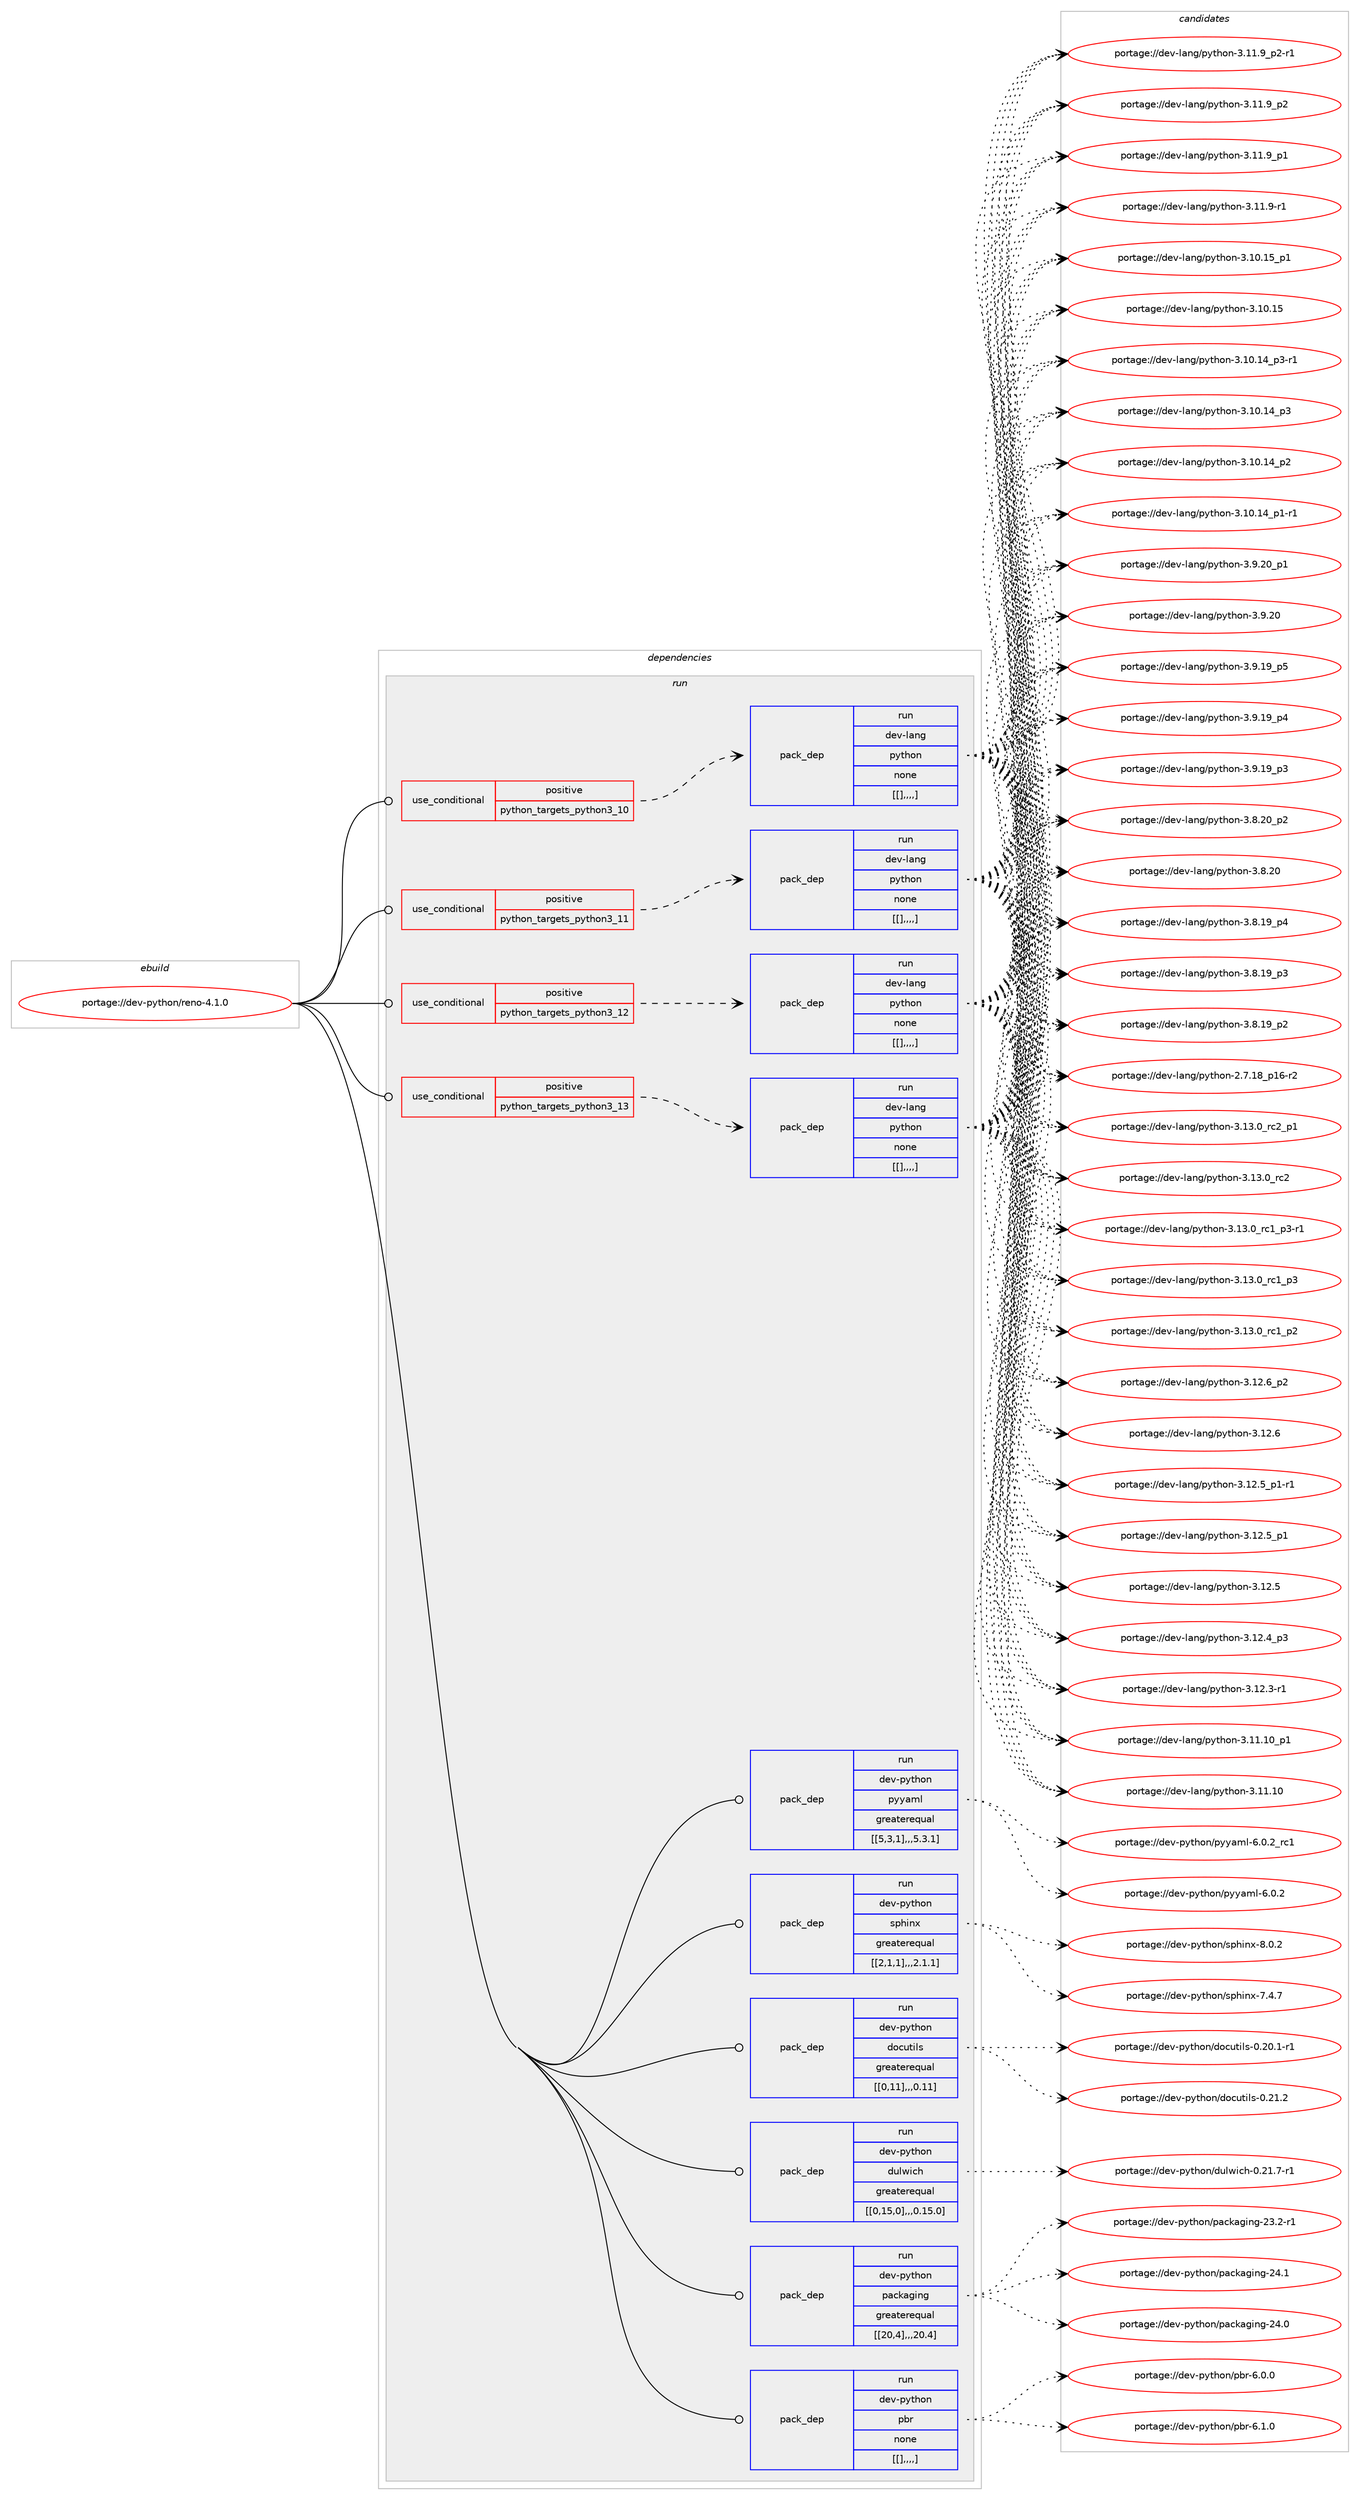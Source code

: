 digraph prolog {

# *************
# Graph options
# *************

newrank=true;
concentrate=true;
compound=true;
graph [rankdir=LR,fontname=Helvetica,fontsize=10,ranksep=1.5];#, ranksep=2.5, nodesep=0.2];
edge  [arrowhead=vee];
node  [fontname=Helvetica,fontsize=10];

# **********
# The ebuild
# **********

subgraph cluster_leftcol {
color=gray;
label=<<i>ebuild</i>>;
id [label="portage://dev-python/reno-4.1.0", color=red, width=4, href="../dev-python/reno-4.1.0.svg"];
}

# ****************
# The dependencies
# ****************

subgraph cluster_midcol {
color=gray;
label=<<i>dependencies</i>>;
subgraph cluster_compile {
fillcolor="#eeeeee";
style=filled;
label=<<i>compile</i>>;
}
subgraph cluster_compileandrun {
fillcolor="#eeeeee";
style=filled;
label=<<i>compile and run</i>>;
}
subgraph cluster_run {
fillcolor="#eeeeee";
style=filled;
label=<<i>run</i>>;
subgraph cond40654 {
dependency165037 [label=<<TABLE BORDER="0" CELLBORDER="1" CELLSPACING="0" CELLPADDING="4"><TR><TD ROWSPAN="3" CELLPADDING="10">use_conditional</TD></TR><TR><TD>positive</TD></TR><TR><TD>python_targets_python3_10</TD></TR></TABLE>>, shape=none, color=red];
subgraph pack123125 {
dependency165038 [label=<<TABLE BORDER="0" CELLBORDER="1" CELLSPACING="0" CELLPADDING="4" WIDTH="220"><TR><TD ROWSPAN="6" CELLPADDING="30">pack_dep</TD></TR><TR><TD WIDTH="110">run</TD></TR><TR><TD>dev-lang</TD></TR><TR><TD>python</TD></TR><TR><TD>none</TD></TR><TR><TD>[[],,,,]</TD></TR></TABLE>>, shape=none, color=blue];
}
dependency165037:e -> dependency165038:w [weight=20,style="dashed",arrowhead="vee"];
}
id:e -> dependency165037:w [weight=20,style="solid",arrowhead="odot"];
subgraph cond40655 {
dependency165039 [label=<<TABLE BORDER="0" CELLBORDER="1" CELLSPACING="0" CELLPADDING="4"><TR><TD ROWSPAN="3" CELLPADDING="10">use_conditional</TD></TR><TR><TD>positive</TD></TR><TR><TD>python_targets_python3_11</TD></TR></TABLE>>, shape=none, color=red];
subgraph pack123126 {
dependency165040 [label=<<TABLE BORDER="0" CELLBORDER="1" CELLSPACING="0" CELLPADDING="4" WIDTH="220"><TR><TD ROWSPAN="6" CELLPADDING="30">pack_dep</TD></TR><TR><TD WIDTH="110">run</TD></TR><TR><TD>dev-lang</TD></TR><TR><TD>python</TD></TR><TR><TD>none</TD></TR><TR><TD>[[],,,,]</TD></TR></TABLE>>, shape=none, color=blue];
}
dependency165039:e -> dependency165040:w [weight=20,style="dashed",arrowhead="vee"];
}
id:e -> dependency165039:w [weight=20,style="solid",arrowhead="odot"];
subgraph cond40656 {
dependency165041 [label=<<TABLE BORDER="0" CELLBORDER="1" CELLSPACING="0" CELLPADDING="4"><TR><TD ROWSPAN="3" CELLPADDING="10">use_conditional</TD></TR><TR><TD>positive</TD></TR><TR><TD>python_targets_python3_12</TD></TR></TABLE>>, shape=none, color=red];
subgraph pack123127 {
dependency165042 [label=<<TABLE BORDER="0" CELLBORDER="1" CELLSPACING="0" CELLPADDING="4" WIDTH="220"><TR><TD ROWSPAN="6" CELLPADDING="30">pack_dep</TD></TR><TR><TD WIDTH="110">run</TD></TR><TR><TD>dev-lang</TD></TR><TR><TD>python</TD></TR><TR><TD>none</TD></TR><TR><TD>[[],,,,]</TD></TR></TABLE>>, shape=none, color=blue];
}
dependency165041:e -> dependency165042:w [weight=20,style="dashed",arrowhead="vee"];
}
id:e -> dependency165041:w [weight=20,style="solid",arrowhead="odot"];
subgraph cond40657 {
dependency165043 [label=<<TABLE BORDER="0" CELLBORDER="1" CELLSPACING="0" CELLPADDING="4"><TR><TD ROWSPAN="3" CELLPADDING="10">use_conditional</TD></TR><TR><TD>positive</TD></TR><TR><TD>python_targets_python3_13</TD></TR></TABLE>>, shape=none, color=red];
subgraph pack123128 {
dependency165044 [label=<<TABLE BORDER="0" CELLBORDER="1" CELLSPACING="0" CELLPADDING="4" WIDTH="220"><TR><TD ROWSPAN="6" CELLPADDING="30">pack_dep</TD></TR><TR><TD WIDTH="110">run</TD></TR><TR><TD>dev-lang</TD></TR><TR><TD>python</TD></TR><TR><TD>none</TD></TR><TR><TD>[[],,,,]</TD></TR></TABLE>>, shape=none, color=blue];
}
dependency165043:e -> dependency165044:w [weight=20,style="dashed",arrowhead="vee"];
}
id:e -> dependency165043:w [weight=20,style="solid",arrowhead="odot"];
subgraph pack123129 {
dependency165045 [label=<<TABLE BORDER="0" CELLBORDER="1" CELLSPACING="0" CELLPADDING="4" WIDTH="220"><TR><TD ROWSPAN="6" CELLPADDING="30">pack_dep</TD></TR><TR><TD WIDTH="110">run</TD></TR><TR><TD>dev-python</TD></TR><TR><TD>docutils</TD></TR><TR><TD>greaterequal</TD></TR><TR><TD>[[0,11],,,0.11]</TD></TR></TABLE>>, shape=none, color=blue];
}
id:e -> dependency165045:w [weight=20,style="solid",arrowhead="odot"];
subgraph pack123130 {
dependency165046 [label=<<TABLE BORDER="0" CELLBORDER="1" CELLSPACING="0" CELLPADDING="4" WIDTH="220"><TR><TD ROWSPAN="6" CELLPADDING="30">pack_dep</TD></TR><TR><TD WIDTH="110">run</TD></TR><TR><TD>dev-python</TD></TR><TR><TD>dulwich</TD></TR><TR><TD>greaterequal</TD></TR><TR><TD>[[0,15,0],,,0.15.0]</TD></TR></TABLE>>, shape=none, color=blue];
}
id:e -> dependency165046:w [weight=20,style="solid",arrowhead="odot"];
subgraph pack123131 {
dependency165047 [label=<<TABLE BORDER="0" CELLBORDER="1" CELLSPACING="0" CELLPADDING="4" WIDTH="220"><TR><TD ROWSPAN="6" CELLPADDING="30">pack_dep</TD></TR><TR><TD WIDTH="110">run</TD></TR><TR><TD>dev-python</TD></TR><TR><TD>packaging</TD></TR><TR><TD>greaterequal</TD></TR><TR><TD>[[20,4],,,20.4]</TD></TR></TABLE>>, shape=none, color=blue];
}
id:e -> dependency165047:w [weight=20,style="solid",arrowhead="odot"];
subgraph pack123132 {
dependency165048 [label=<<TABLE BORDER="0" CELLBORDER="1" CELLSPACING="0" CELLPADDING="4" WIDTH="220"><TR><TD ROWSPAN="6" CELLPADDING="30">pack_dep</TD></TR><TR><TD WIDTH="110">run</TD></TR><TR><TD>dev-python</TD></TR><TR><TD>pbr</TD></TR><TR><TD>none</TD></TR><TR><TD>[[],,,,]</TD></TR></TABLE>>, shape=none, color=blue];
}
id:e -> dependency165048:w [weight=20,style="solid",arrowhead="odot"];
subgraph pack123133 {
dependency165049 [label=<<TABLE BORDER="0" CELLBORDER="1" CELLSPACING="0" CELLPADDING="4" WIDTH="220"><TR><TD ROWSPAN="6" CELLPADDING="30">pack_dep</TD></TR><TR><TD WIDTH="110">run</TD></TR><TR><TD>dev-python</TD></TR><TR><TD>pyyaml</TD></TR><TR><TD>greaterequal</TD></TR><TR><TD>[[5,3,1],,,5.3.1]</TD></TR></TABLE>>, shape=none, color=blue];
}
id:e -> dependency165049:w [weight=20,style="solid",arrowhead="odot"];
subgraph pack123134 {
dependency165050 [label=<<TABLE BORDER="0" CELLBORDER="1" CELLSPACING="0" CELLPADDING="4" WIDTH="220"><TR><TD ROWSPAN="6" CELLPADDING="30">pack_dep</TD></TR><TR><TD WIDTH="110">run</TD></TR><TR><TD>dev-python</TD></TR><TR><TD>sphinx</TD></TR><TR><TD>greaterequal</TD></TR><TR><TD>[[2,1,1],,,2.1.1]</TD></TR></TABLE>>, shape=none, color=blue];
}
id:e -> dependency165050:w [weight=20,style="solid",arrowhead="odot"];
}
}

# **************
# The candidates
# **************

subgraph cluster_choices {
rank=same;
color=gray;
label=<<i>candidates</i>>;

subgraph choice123125 {
color=black;
nodesep=1;
choice100101118451089711010347112121116104111110455146495146489511499509511249 [label="portage://dev-lang/python-3.13.0_rc2_p1", color=red, width=4,href="../dev-lang/python-3.13.0_rc2_p1.svg"];
choice10010111845108971101034711212111610411111045514649514648951149950 [label="portage://dev-lang/python-3.13.0_rc2", color=red, width=4,href="../dev-lang/python-3.13.0_rc2.svg"];
choice1001011184510897110103471121211161041111104551464951464895114994995112514511449 [label="portage://dev-lang/python-3.13.0_rc1_p3-r1", color=red, width=4,href="../dev-lang/python-3.13.0_rc1_p3-r1.svg"];
choice100101118451089711010347112121116104111110455146495146489511499499511251 [label="portage://dev-lang/python-3.13.0_rc1_p3", color=red, width=4,href="../dev-lang/python-3.13.0_rc1_p3.svg"];
choice100101118451089711010347112121116104111110455146495146489511499499511250 [label="portage://dev-lang/python-3.13.0_rc1_p2", color=red, width=4,href="../dev-lang/python-3.13.0_rc1_p2.svg"];
choice100101118451089711010347112121116104111110455146495046549511250 [label="portage://dev-lang/python-3.12.6_p2", color=red, width=4,href="../dev-lang/python-3.12.6_p2.svg"];
choice10010111845108971101034711212111610411111045514649504654 [label="portage://dev-lang/python-3.12.6", color=red, width=4,href="../dev-lang/python-3.12.6.svg"];
choice1001011184510897110103471121211161041111104551464950465395112494511449 [label="portage://dev-lang/python-3.12.5_p1-r1", color=red, width=4,href="../dev-lang/python-3.12.5_p1-r1.svg"];
choice100101118451089711010347112121116104111110455146495046539511249 [label="portage://dev-lang/python-3.12.5_p1", color=red, width=4,href="../dev-lang/python-3.12.5_p1.svg"];
choice10010111845108971101034711212111610411111045514649504653 [label="portage://dev-lang/python-3.12.5", color=red, width=4,href="../dev-lang/python-3.12.5.svg"];
choice100101118451089711010347112121116104111110455146495046529511251 [label="portage://dev-lang/python-3.12.4_p3", color=red, width=4,href="../dev-lang/python-3.12.4_p3.svg"];
choice100101118451089711010347112121116104111110455146495046514511449 [label="portage://dev-lang/python-3.12.3-r1", color=red, width=4,href="../dev-lang/python-3.12.3-r1.svg"];
choice10010111845108971101034711212111610411111045514649494649489511249 [label="portage://dev-lang/python-3.11.10_p1", color=red, width=4,href="../dev-lang/python-3.11.10_p1.svg"];
choice1001011184510897110103471121211161041111104551464949464948 [label="portage://dev-lang/python-3.11.10", color=red, width=4,href="../dev-lang/python-3.11.10.svg"];
choice1001011184510897110103471121211161041111104551464949465795112504511449 [label="portage://dev-lang/python-3.11.9_p2-r1", color=red, width=4,href="../dev-lang/python-3.11.9_p2-r1.svg"];
choice100101118451089711010347112121116104111110455146494946579511250 [label="portage://dev-lang/python-3.11.9_p2", color=red, width=4,href="../dev-lang/python-3.11.9_p2.svg"];
choice100101118451089711010347112121116104111110455146494946579511249 [label="portage://dev-lang/python-3.11.9_p1", color=red, width=4,href="../dev-lang/python-3.11.9_p1.svg"];
choice100101118451089711010347112121116104111110455146494946574511449 [label="portage://dev-lang/python-3.11.9-r1", color=red, width=4,href="../dev-lang/python-3.11.9-r1.svg"];
choice10010111845108971101034711212111610411111045514649484649539511249 [label="portage://dev-lang/python-3.10.15_p1", color=red, width=4,href="../dev-lang/python-3.10.15_p1.svg"];
choice1001011184510897110103471121211161041111104551464948464953 [label="portage://dev-lang/python-3.10.15", color=red, width=4,href="../dev-lang/python-3.10.15.svg"];
choice100101118451089711010347112121116104111110455146494846495295112514511449 [label="portage://dev-lang/python-3.10.14_p3-r1", color=red, width=4,href="../dev-lang/python-3.10.14_p3-r1.svg"];
choice10010111845108971101034711212111610411111045514649484649529511251 [label="portage://dev-lang/python-3.10.14_p3", color=red, width=4,href="../dev-lang/python-3.10.14_p3.svg"];
choice10010111845108971101034711212111610411111045514649484649529511250 [label="portage://dev-lang/python-3.10.14_p2", color=red, width=4,href="../dev-lang/python-3.10.14_p2.svg"];
choice100101118451089711010347112121116104111110455146494846495295112494511449 [label="portage://dev-lang/python-3.10.14_p1-r1", color=red, width=4,href="../dev-lang/python-3.10.14_p1-r1.svg"];
choice100101118451089711010347112121116104111110455146574650489511249 [label="portage://dev-lang/python-3.9.20_p1", color=red, width=4,href="../dev-lang/python-3.9.20_p1.svg"];
choice10010111845108971101034711212111610411111045514657465048 [label="portage://dev-lang/python-3.9.20", color=red, width=4,href="../dev-lang/python-3.9.20.svg"];
choice100101118451089711010347112121116104111110455146574649579511253 [label="portage://dev-lang/python-3.9.19_p5", color=red, width=4,href="../dev-lang/python-3.9.19_p5.svg"];
choice100101118451089711010347112121116104111110455146574649579511252 [label="portage://dev-lang/python-3.9.19_p4", color=red, width=4,href="../dev-lang/python-3.9.19_p4.svg"];
choice100101118451089711010347112121116104111110455146574649579511251 [label="portage://dev-lang/python-3.9.19_p3", color=red, width=4,href="../dev-lang/python-3.9.19_p3.svg"];
choice100101118451089711010347112121116104111110455146564650489511250 [label="portage://dev-lang/python-3.8.20_p2", color=red, width=4,href="../dev-lang/python-3.8.20_p2.svg"];
choice10010111845108971101034711212111610411111045514656465048 [label="portage://dev-lang/python-3.8.20", color=red, width=4,href="../dev-lang/python-3.8.20.svg"];
choice100101118451089711010347112121116104111110455146564649579511252 [label="portage://dev-lang/python-3.8.19_p4", color=red, width=4,href="../dev-lang/python-3.8.19_p4.svg"];
choice100101118451089711010347112121116104111110455146564649579511251 [label="portage://dev-lang/python-3.8.19_p3", color=red, width=4,href="../dev-lang/python-3.8.19_p3.svg"];
choice100101118451089711010347112121116104111110455146564649579511250 [label="portage://dev-lang/python-3.8.19_p2", color=red, width=4,href="../dev-lang/python-3.8.19_p2.svg"];
choice100101118451089711010347112121116104111110455046554649569511249544511450 [label="portage://dev-lang/python-2.7.18_p16-r2", color=red, width=4,href="../dev-lang/python-2.7.18_p16-r2.svg"];
dependency165038:e -> choice100101118451089711010347112121116104111110455146495146489511499509511249:w [style=dotted,weight="100"];
dependency165038:e -> choice10010111845108971101034711212111610411111045514649514648951149950:w [style=dotted,weight="100"];
dependency165038:e -> choice1001011184510897110103471121211161041111104551464951464895114994995112514511449:w [style=dotted,weight="100"];
dependency165038:e -> choice100101118451089711010347112121116104111110455146495146489511499499511251:w [style=dotted,weight="100"];
dependency165038:e -> choice100101118451089711010347112121116104111110455146495146489511499499511250:w [style=dotted,weight="100"];
dependency165038:e -> choice100101118451089711010347112121116104111110455146495046549511250:w [style=dotted,weight="100"];
dependency165038:e -> choice10010111845108971101034711212111610411111045514649504654:w [style=dotted,weight="100"];
dependency165038:e -> choice1001011184510897110103471121211161041111104551464950465395112494511449:w [style=dotted,weight="100"];
dependency165038:e -> choice100101118451089711010347112121116104111110455146495046539511249:w [style=dotted,weight="100"];
dependency165038:e -> choice10010111845108971101034711212111610411111045514649504653:w [style=dotted,weight="100"];
dependency165038:e -> choice100101118451089711010347112121116104111110455146495046529511251:w [style=dotted,weight="100"];
dependency165038:e -> choice100101118451089711010347112121116104111110455146495046514511449:w [style=dotted,weight="100"];
dependency165038:e -> choice10010111845108971101034711212111610411111045514649494649489511249:w [style=dotted,weight="100"];
dependency165038:e -> choice1001011184510897110103471121211161041111104551464949464948:w [style=dotted,weight="100"];
dependency165038:e -> choice1001011184510897110103471121211161041111104551464949465795112504511449:w [style=dotted,weight="100"];
dependency165038:e -> choice100101118451089711010347112121116104111110455146494946579511250:w [style=dotted,weight="100"];
dependency165038:e -> choice100101118451089711010347112121116104111110455146494946579511249:w [style=dotted,weight="100"];
dependency165038:e -> choice100101118451089711010347112121116104111110455146494946574511449:w [style=dotted,weight="100"];
dependency165038:e -> choice10010111845108971101034711212111610411111045514649484649539511249:w [style=dotted,weight="100"];
dependency165038:e -> choice1001011184510897110103471121211161041111104551464948464953:w [style=dotted,weight="100"];
dependency165038:e -> choice100101118451089711010347112121116104111110455146494846495295112514511449:w [style=dotted,weight="100"];
dependency165038:e -> choice10010111845108971101034711212111610411111045514649484649529511251:w [style=dotted,weight="100"];
dependency165038:e -> choice10010111845108971101034711212111610411111045514649484649529511250:w [style=dotted,weight="100"];
dependency165038:e -> choice100101118451089711010347112121116104111110455146494846495295112494511449:w [style=dotted,weight="100"];
dependency165038:e -> choice100101118451089711010347112121116104111110455146574650489511249:w [style=dotted,weight="100"];
dependency165038:e -> choice10010111845108971101034711212111610411111045514657465048:w [style=dotted,weight="100"];
dependency165038:e -> choice100101118451089711010347112121116104111110455146574649579511253:w [style=dotted,weight="100"];
dependency165038:e -> choice100101118451089711010347112121116104111110455146574649579511252:w [style=dotted,weight="100"];
dependency165038:e -> choice100101118451089711010347112121116104111110455146574649579511251:w [style=dotted,weight="100"];
dependency165038:e -> choice100101118451089711010347112121116104111110455146564650489511250:w [style=dotted,weight="100"];
dependency165038:e -> choice10010111845108971101034711212111610411111045514656465048:w [style=dotted,weight="100"];
dependency165038:e -> choice100101118451089711010347112121116104111110455146564649579511252:w [style=dotted,weight="100"];
dependency165038:e -> choice100101118451089711010347112121116104111110455146564649579511251:w [style=dotted,weight="100"];
dependency165038:e -> choice100101118451089711010347112121116104111110455146564649579511250:w [style=dotted,weight="100"];
dependency165038:e -> choice100101118451089711010347112121116104111110455046554649569511249544511450:w [style=dotted,weight="100"];
}
subgraph choice123126 {
color=black;
nodesep=1;
choice100101118451089711010347112121116104111110455146495146489511499509511249 [label="portage://dev-lang/python-3.13.0_rc2_p1", color=red, width=4,href="../dev-lang/python-3.13.0_rc2_p1.svg"];
choice10010111845108971101034711212111610411111045514649514648951149950 [label="portage://dev-lang/python-3.13.0_rc2", color=red, width=4,href="../dev-lang/python-3.13.0_rc2.svg"];
choice1001011184510897110103471121211161041111104551464951464895114994995112514511449 [label="portage://dev-lang/python-3.13.0_rc1_p3-r1", color=red, width=4,href="../dev-lang/python-3.13.0_rc1_p3-r1.svg"];
choice100101118451089711010347112121116104111110455146495146489511499499511251 [label="portage://dev-lang/python-3.13.0_rc1_p3", color=red, width=4,href="../dev-lang/python-3.13.0_rc1_p3.svg"];
choice100101118451089711010347112121116104111110455146495146489511499499511250 [label="portage://dev-lang/python-3.13.0_rc1_p2", color=red, width=4,href="../dev-lang/python-3.13.0_rc1_p2.svg"];
choice100101118451089711010347112121116104111110455146495046549511250 [label="portage://dev-lang/python-3.12.6_p2", color=red, width=4,href="../dev-lang/python-3.12.6_p2.svg"];
choice10010111845108971101034711212111610411111045514649504654 [label="portage://dev-lang/python-3.12.6", color=red, width=4,href="../dev-lang/python-3.12.6.svg"];
choice1001011184510897110103471121211161041111104551464950465395112494511449 [label="portage://dev-lang/python-3.12.5_p1-r1", color=red, width=4,href="../dev-lang/python-3.12.5_p1-r1.svg"];
choice100101118451089711010347112121116104111110455146495046539511249 [label="portage://dev-lang/python-3.12.5_p1", color=red, width=4,href="../dev-lang/python-3.12.5_p1.svg"];
choice10010111845108971101034711212111610411111045514649504653 [label="portage://dev-lang/python-3.12.5", color=red, width=4,href="../dev-lang/python-3.12.5.svg"];
choice100101118451089711010347112121116104111110455146495046529511251 [label="portage://dev-lang/python-3.12.4_p3", color=red, width=4,href="../dev-lang/python-3.12.4_p3.svg"];
choice100101118451089711010347112121116104111110455146495046514511449 [label="portage://dev-lang/python-3.12.3-r1", color=red, width=4,href="../dev-lang/python-3.12.3-r1.svg"];
choice10010111845108971101034711212111610411111045514649494649489511249 [label="portage://dev-lang/python-3.11.10_p1", color=red, width=4,href="../dev-lang/python-3.11.10_p1.svg"];
choice1001011184510897110103471121211161041111104551464949464948 [label="portage://dev-lang/python-3.11.10", color=red, width=4,href="../dev-lang/python-3.11.10.svg"];
choice1001011184510897110103471121211161041111104551464949465795112504511449 [label="portage://dev-lang/python-3.11.9_p2-r1", color=red, width=4,href="../dev-lang/python-3.11.9_p2-r1.svg"];
choice100101118451089711010347112121116104111110455146494946579511250 [label="portage://dev-lang/python-3.11.9_p2", color=red, width=4,href="../dev-lang/python-3.11.9_p2.svg"];
choice100101118451089711010347112121116104111110455146494946579511249 [label="portage://dev-lang/python-3.11.9_p1", color=red, width=4,href="../dev-lang/python-3.11.9_p1.svg"];
choice100101118451089711010347112121116104111110455146494946574511449 [label="portage://dev-lang/python-3.11.9-r1", color=red, width=4,href="../dev-lang/python-3.11.9-r1.svg"];
choice10010111845108971101034711212111610411111045514649484649539511249 [label="portage://dev-lang/python-3.10.15_p1", color=red, width=4,href="../dev-lang/python-3.10.15_p1.svg"];
choice1001011184510897110103471121211161041111104551464948464953 [label="portage://dev-lang/python-3.10.15", color=red, width=4,href="../dev-lang/python-3.10.15.svg"];
choice100101118451089711010347112121116104111110455146494846495295112514511449 [label="portage://dev-lang/python-3.10.14_p3-r1", color=red, width=4,href="../dev-lang/python-3.10.14_p3-r1.svg"];
choice10010111845108971101034711212111610411111045514649484649529511251 [label="portage://dev-lang/python-3.10.14_p3", color=red, width=4,href="../dev-lang/python-3.10.14_p3.svg"];
choice10010111845108971101034711212111610411111045514649484649529511250 [label="portage://dev-lang/python-3.10.14_p2", color=red, width=4,href="../dev-lang/python-3.10.14_p2.svg"];
choice100101118451089711010347112121116104111110455146494846495295112494511449 [label="portage://dev-lang/python-3.10.14_p1-r1", color=red, width=4,href="../dev-lang/python-3.10.14_p1-r1.svg"];
choice100101118451089711010347112121116104111110455146574650489511249 [label="portage://dev-lang/python-3.9.20_p1", color=red, width=4,href="../dev-lang/python-3.9.20_p1.svg"];
choice10010111845108971101034711212111610411111045514657465048 [label="portage://dev-lang/python-3.9.20", color=red, width=4,href="../dev-lang/python-3.9.20.svg"];
choice100101118451089711010347112121116104111110455146574649579511253 [label="portage://dev-lang/python-3.9.19_p5", color=red, width=4,href="../dev-lang/python-3.9.19_p5.svg"];
choice100101118451089711010347112121116104111110455146574649579511252 [label="portage://dev-lang/python-3.9.19_p4", color=red, width=4,href="../dev-lang/python-3.9.19_p4.svg"];
choice100101118451089711010347112121116104111110455146574649579511251 [label="portage://dev-lang/python-3.9.19_p3", color=red, width=4,href="../dev-lang/python-3.9.19_p3.svg"];
choice100101118451089711010347112121116104111110455146564650489511250 [label="portage://dev-lang/python-3.8.20_p2", color=red, width=4,href="../dev-lang/python-3.8.20_p2.svg"];
choice10010111845108971101034711212111610411111045514656465048 [label="portage://dev-lang/python-3.8.20", color=red, width=4,href="../dev-lang/python-3.8.20.svg"];
choice100101118451089711010347112121116104111110455146564649579511252 [label="portage://dev-lang/python-3.8.19_p4", color=red, width=4,href="../dev-lang/python-3.8.19_p4.svg"];
choice100101118451089711010347112121116104111110455146564649579511251 [label="portage://dev-lang/python-3.8.19_p3", color=red, width=4,href="../dev-lang/python-3.8.19_p3.svg"];
choice100101118451089711010347112121116104111110455146564649579511250 [label="portage://dev-lang/python-3.8.19_p2", color=red, width=4,href="../dev-lang/python-3.8.19_p2.svg"];
choice100101118451089711010347112121116104111110455046554649569511249544511450 [label="portage://dev-lang/python-2.7.18_p16-r2", color=red, width=4,href="../dev-lang/python-2.7.18_p16-r2.svg"];
dependency165040:e -> choice100101118451089711010347112121116104111110455146495146489511499509511249:w [style=dotted,weight="100"];
dependency165040:e -> choice10010111845108971101034711212111610411111045514649514648951149950:w [style=dotted,weight="100"];
dependency165040:e -> choice1001011184510897110103471121211161041111104551464951464895114994995112514511449:w [style=dotted,weight="100"];
dependency165040:e -> choice100101118451089711010347112121116104111110455146495146489511499499511251:w [style=dotted,weight="100"];
dependency165040:e -> choice100101118451089711010347112121116104111110455146495146489511499499511250:w [style=dotted,weight="100"];
dependency165040:e -> choice100101118451089711010347112121116104111110455146495046549511250:w [style=dotted,weight="100"];
dependency165040:e -> choice10010111845108971101034711212111610411111045514649504654:w [style=dotted,weight="100"];
dependency165040:e -> choice1001011184510897110103471121211161041111104551464950465395112494511449:w [style=dotted,weight="100"];
dependency165040:e -> choice100101118451089711010347112121116104111110455146495046539511249:w [style=dotted,weight="100"];
dependency165040:e -> choice10010111845108971101034711212111610411111045514649504653:w [style=dotted,weight="100"];
dependency165040:e -> choice100101118451089711010347112121116104111110455146495046529511251:w [style=dotted,weight="100"];
dependency165040:e -> choice100101118451089711010347112121116104111110455146495046514511449:w [style=dotted,weight="100"];
dependency165040:e -> choice10010111845108971101034711212111610411111045514649494649489511249:w [style=dotted,weight="100"];
dependency165040:e -> choice1001011184510897110103471121211161041111104551464949464948:w [style=dotted,weight="100"];
dependency165040:e -> choice1001011184510897110103471121211161041111104551464949465795112504511449:w [style=dotted,weight="100"];
dependency165040:e -> choice100101118451089711010347112121116104111110455146494946579511250:w [style=dotted,weight="100"];
dependency165040:e -> choice100101118451089711010347112121116104111110455146494946579511249:w [style=dotted,weight="100"];
dependency165040:e -> choice100101118451089711010347112121116104111110455146494946574511449:w [style=dotted,weight="100"];
dependency165040:e -> choice10010111845108971101034711212111610411111045514649484649539511249:w [style=dotted,weight="100"];
dependency165040:e -> choice1001011184510897110103471121211161041111104551464948464953:w [style=dotted,weight="100"];
dependency165040:e -> choice100101118451089711010347112121116104111110455146494846495295112514511449:w [style=dotted,weight="100"];
dependency165040:e -> choice10010111845108971101034711212111610411111045514649484649529511251:w [style=dotted,weight="100"];
dependency165040:e -> choice10010111845108971101034711212111610411111045514649484649529511250:w [style=dotted,weight="100"];
dependency165040:e -> choice100101118451089711010347112121116104111110455146494846495295112494511449:w [style=dotted,weight="100"];
dependency165040:e -> choice100101118451089711010347112121116104111110455146574650489511249:w [style=dotted,weight="100"];
dependency165040:e -> choice10010111845108971101034711212111610411111045514657465048:w [style=dotted,weight="100"];
dependency165040:e -> choice100101118451089711010347112121116104111110455146574649579511253:w [style=dotted,weight="100"];
dependency165040:e -> choice100101118451089711010347112121116104111110455146574649579511252:w [style=dotted,weight="100"];
dependency165040:e -> choice100101118451089711010347112121116104111110455146574649579511251:w [style=dotted,weight="100"];
dependency165040:e -> choice100101118451089711010347112121116104111110455146564650489511250:w [style=dotted,weight="100"];
dependency165040:e -> choice10010111845108971101034711212111610411111045514656465048:w [style=dotted,weight="100"];
dependency165040:e -> choice100101118451089711010347112121116104111110455146564649579511252:w [style=dotted,weight="100"];
dependency165040:e -> choice100101118451089711010347112121116104111110455146564649579511251:w [style=dotted,weight="100"];
dependency165040:e -> choice100101118451089711010347112121116104111110455146564649579511250:w [style=dotted,weight="100"];
dependency165040:e -> choice100101118451089711010347112121116104111110455046554649569511249544511450:w [style=dotted,weight="100"];
}
subgraph choice123127 {
color=black;
nodesep=1;
choice100101118451089711010347112121116104111110455146495146489511499509511249 [label="portage://dev-lang/python-3.13.0_rc2_p1", color=red, width=4,href="../dev-lang/python-3.13.0_rc2_p1.svg"];
choice10010111845108971101034711212111610411111045514649514648951149950 [label="portage://dev-lang/python-3.13.0_rc2", color=red, width=4,href="../dev-lang/python-3.13.0_rc2.svg"];
choice1001011184510897110103471121211161041111104551464951464895114994995112514511449 [label="portage://dev-lang/python-3.13.0_rc1_p3-r1", color=red, width=4,href="../dev-lang/python-3.13.0_rc1_p3-r1.svg"];
choice100101118451089711010347112121116104111110455146495146489511499499511251 [label="portage://dev-lang/python-3.13.0_rc1_p3", color=red, width=4,href="../dev-lang/python-3.13.0_rc1_p3.svg"];
choice100101118451089711010347112121116104111110455146495146489511499499511250 [label="portage://dev-lang/python-3.13.0_rc1_p2", color=red, width=4,href="../dev-lang/python-3.13.0_rc1_p2.svg"];
choice100101118451089711010347112121116104111110455146495046549511250 [label="portage://dev-lang/python-3.12.6_p2", color=red, width=4,href="../dev-lang/python-3.12.6_p2.svg"];
choice10010111845108971101034711212111610411111045514649504654 [label="portage://dev-lang/python-3.12.6", color=red, width=4,href="../dev-lang/python-3.12.6.svg"];
choice1001011184510897110103471121211161041111104551464950465395112494511449 [label="portage://dev-lang/python-3.12.5_p1-r1", color=red, width=4,href="../dev-lang/python-3.12.5_p1-r1.svg"];
choice100101118451089711010347112121116104111110455146495046539511249 [label="portage://dev-lang/python-3.12.5_p1", color=red, width=4,href="../dev-lang/python-3.12.5_p1.svg"];
choice10010111845108971101034711212111610411111045514649504653 [label="portage://dev-lang/python-3.12.5", color=red, width=4,href="../dev-lang/python-3.12.5.svg"];
choice100101118451089711010347112121116104111110455146495046529511251 [label="portage://dev-lang/python-3.12.4_p3", color=red, width=4,href="../dev-lang/python-3.12.4_p3.svg"];
choice100101118451089711010347112121116104111110455146495046514511449 [label="portage://dev-lang/python-3.12.3-r1", color=red, width=4,href="../dev-lang/python-3.12.3-r1.svg"];
choice10010111845108971101034711212111610411111045514649494649489511249 [label="portage://dev-lang/python-3.11.10_p1", color=red, width=4,href="../dev-lang/python-3.11.10_p1.svg"];
choice1001011184510897110103471121211161041111104551464949464948 [label="portage://dev-lang/python-3.11.10", color=red, width=4,href="../dev-lang/python-3.11.10.svg"];
choice1001011184510897110103471121211161041111104551464949465795112504511449 [label="portage://dev-lang/python-3.11.9_p2-r1", color=red, width=4,href="../dev-lang/python-3.11.9_p2-r1.svg"];
choice100101118451089711010347112121116104111110455146494946579511250 [label="portage://dev-lang/python-3.11.9_p2", color=red, width=4,href="../dev-lang/python-3.11.9_p2.svg"];
choice100101118451089711010347112121116104111110455146494946579511249 [label="portage://dev-lang/python-3.11.9_p1", color=red, width=4,href="../dev-lang/python-3.11.9_p1.svg"];
choice100101118451089711010347112121116104111110455146494946574511449 [label="portage://dev-lang/python-3.11.9-r1", color=red, width=4,href="../dev-lang/python-3.11.9-r1.svg"];
choice10010111845108971101034711212111610411111045514649484649539511249 [label="portage://dev-lang/python-3.10.15_p1", color=red, width=4,href="../dev-lang/python-3.10.15_p1.svg"];
choice1001011184510897110103471121211161041111104551464948464953 [label="portage://dev-lang/python-3.10.15", color=red, width=4,href="../dev-lang/python-3.10.15.svg"];
choice100101118451089711010347112121116104111110455146494846495295112514511449 [label="portage://dev-lang/python-3.10.14_p3-r1", color=red, width=4,href="../dev-lang/python-3.10.14_p3-r1.svg"];
choice10010111845108971101034711212111610411111045514649484649529511251 [label="portage://dev-lang/python-3.10.14_p3", color=red, width=4,href="../dev-lang/python-3.10.14_p3.svg"];
choice10010111845108971101034711212111610411111045514649484649529511250 [label="portage://dev-lang/python-3.10.14_p2", color=red, width=4,href="../dev-lang/python-3.10.14_p2.svg"];
choice100101118451089711010347112121116104111110455146494846495295112494511449 [label="portage://dev-lang/python-3.10.14_p1-r1", color=red, width=4,href="../dev-lang/python-3.10.14_p1-r1.svg"];
choice100101118451089711010347112121116104111110455146574650489511249 [label="portage://dev-lang/python-3.9.20_p1", color=red, width=4,href="../dev-lang/python-3.9.20_p1.svg"];
choice10010111845108971101034711212111610411111045514657465048 [label="portage://dev-lang/python-3.9.20", color=red, width=4,href="../dev-lang/python-3.9.20.svg"];
choice100101118451089711010347112121116104111110455146574649579511253 [label="portage://dev-lang/python-3.9.19_p5", color=red, width=4,href="../dev-lang/python-3.9.19_p5.svg"];
choice100101118451089711010347112121116104111110455146574649579511252 [label="portage://dev-lang/python-3.9.19_p4", color=red, width=4,href="../dev-lang/python-3.9.19_p4.svg"];
choice100101118451089711010347112121116104111110455146574649579511251 [label="portage://dev-lang/python-3.9.19_p3", color=red, width=4,href="../dev-lang/python-3.9.19_p3.svg"];
choice100101118451089711010347112121116104111110455146564650489511250 [label="portage://dev-lang/python-3.8.20_p2", color=red, width=4,href="../dev-lang/python-3.8.20_p2.svg"];
choice10010111845108971101034711212111610411111045514656465048 [label="portage://dev-lang/python-3.8.20", color=red, width=4,href="../dev-lang/python-3.8.20.svg"];
choice100101118451089711010347112121116104111110455146564649579511252 [label="portage://dev-lang/python-3.8.19_p4", color=red, width=4,href="../dev-lang/python-3.8.19_p4.svg"];
choice100101118451089711010347112121116104111110455146564649579511251 [label="portage://dev-lang/python-3.8.19_p3", color=red, width=4,href="../dev-lang/python-3.8.19_p3.svg"];
choice100101118451089711010347112121116104111110455146564649579511250 [label="portage://dev-lang/python-3.8.19_p2", color=red, width=4,href="../dev-lang/python-3.8.19_p2.svg"];
choice100101118451089711010347112121116104111110455046554649569511249544511450 [label="portage://dev-lang/python-2.7.18_p16-r2", color=red, width=4,href="../dev-lang/python-2.7.18_p16-r2.svg"];
dependency165042:e -> choice100101118451089711010347112121116104111110455146495146489511499509511249:w [style=dotted,weight="100"];
dependency165042:e -> choice10010111845108971101034711212111610411111045514649514648951149950:w [style=dotted,weight="100"];
dependency165042:e -> choice1001011184510897110103471121211161041111104551464951464895114994995112514511449:w [style=dotted,weight="100"];
dependency165042:e -> choice100101118451089711010347112121116104111110455146495146489511499499511251:w [style=dotted,weight="100"];
dependency165042:e -> choice100101118451089711010347112121116104111110455146495146489511499499511250:w [style=dotted,weight="100"];
dependency165042:e -> choice100101118451089711010347112121116104111110455146495046549511250:w [style=dotted,weight="100"];
dependency165042:e -> choice10010111845108971101034711212111610411111045514649504654:w [style=dotted,weight="100"];
dependency165042:e -> choice1001011184510897110103471121211161041111104551464950465395112494511449:w [style=dotted,weight="100"];
dependency165042:e -> choice100101118451089711010347112121116104111110455146495046539511249:w [style=dotted,weight="100"];
dependency165042:e -> choice10010111845108971101034711212111610411111045514649504653:w [style=dotted,weight="100"];
dependency165042:e -> choice100101118451089711010347112121116104111110455146495046529511251:w [style=dotted,weight="100"];
dependency165042:e -> choice100101118451089711010347112121116104111110455146495046514511449:w [style=dotted,weight="100"];
dependency165042:e -> choice10010111845108971101034711212111610411111045514649494649489511249:w [style=dotted,weight="100"];
dependency165042:e -> choice1001011184510897110103471121211161041111104551464949464948:w [style=dotted,weight="100"];
dependency165042:e -> choice1001011184510897110103471121211161041111104551464949465795112504511449:w [style=dotted,weight="100"];
dependency165042:e -> choice100101118451089711010347112121116104111110455146494946579511250:w [style=dotted,weight="100"];
dependency165042:e -> choice100101118451089711010347112121116104111110455146494946579511249:w [style=dotted,weight="100"];
dependency165042:e -> choice100101118451089711010347112121116104111110455146494946574511449:w [style=dotted,weight="100"];
dependency165042:e -> choice10010111845108971101034711212111610411111045514649484649539511249:w [style=dotted,weight="100"];
dependency165042:e -> choice1001011184510897110103471121211161041111104551464948464953:w [style=dotted,weight="100"];
dependency165042:e -> choice100101118451089711010347112121116104111110455146494846495295112514511449:w [style=dotted,weight="100"];
dependency165042:e -> choice10010111845108971101034711212111610411111045514649484649529511251:w [style=dotted,weight="100"];
dependency165042:e -> choice10010111845108971101034711212111610411111045514649484649529511250:w [style=dotted,weight="100"];
dependency165042:e -> choice100101118451089711010347112121116104111110455146494846495295112494511449:w [style=dotted,weight="100"];
dependency165042:e -> choice100101118451089711010347112121116104111110455146574650489511249:w [style=dotted,weight="100"];
dependency165042:e -> choice10010111845108971101034711212111610411111045514657465048:w [style=dotted,weight="100"];
dependency165042:e -> choice100101118451089711010347112121116104111110455146574649579511253:w [style=dotted,weight="100"];
dependency165042:e -> choice100101118451089711010347112121116104111110455146574649579511252:w [style=dotted,weight="100"];
dependency165042:e -> choice100101118451089711010347112121116104111110455146574649579511251:w [style=dotted,weight="100"];
dependency165042:e -> choice100101118451089711010347112121116104111110455146564650489511250:w [style=dotted,weight="100"];
dependency165042:e -> choice10010111845108971101034711212111610411111045514656465048:w [style=dotted,weight="100"];
dependency165042:e -> choice100101118451089711010347112121116104111110455146564649579511252:w [style=dotted,weight="100"];
dependency165042:e -> choice100101118451089711010347112121116104111110455146564649579511251:w [style=dotted,weight="100"];
dependency165042:e -> choice100101118451089711010347112121116104111110455146564649579511250:w [style=dotted,weight="100"];
dependency165042:e -> choice100101118451089711010347112121116104111110455046554649569511249544511450:w [style=dotted,weight="100"];
}
subgraph choice123128 {
color=black;
nodesep=1;
choice100101118451089711010347112121116104111110455146495146489511499509511249 [label="portage://dev-lang/python-3.13.0_rc2_p1", color=red, width=4,href="../dev-lang/python-3.13.0_rc2_p1.svg"];
choice10010111845108971101034711212111610411111045514649514648951149950 [label="portage://dev-lang/python-3.13.0_rc2", color=red, width=4,href="../dev-lang/python-3.13.0_rc2.svg"];
choice1001011184510897110103471121211161041111104551464951464895114994995112514511449 [label="portage://dev-lang/python-3.13.0_rc1_p3-r1", color=red, width=4,href="../dev-lang/python-3.13.0_rc1_p3-r1.svg"];
choice100101118451089711010347112121116104111110455146495146489511499499511251 [label="portage://dev-lang/python-3.13.0_rc1_p3", color=red, width=4,href="../dev-lang/python-3.13.0_rc1_p3.svg"];
choice100101118451089711010347112121116104111110455146495146489511499499511250 [label="portage://dev-lang/python-3.13.0_rc1_p2", color=red, width=4,href="../dev-lang/python-3.13.0_rc1_p2.svg"];
choice100101118451089711010347112121116104111110455146495046549511250 [label="portage://dev-lang/python-3.12.6_p2", color=red, width=4,href="../dev-lang/python-3.12.6_p2.svg"];
choice10010111845108971101034711212111610411111045514649504654 [label="portage://dev-lang/python-3.12.6", color=red, width=4,href="../dev-lang/python-3.12.6.svg"];
choice1001011184510897110103471121211161041111104551464950465395112494511449 [label="portage://dev-lang/python-3.12.5_p1-r1", color=red, width=4,href="../dev-lang/python-3.12.5_p1-r1.svg"];
choice100101118451089711010347112121116104111110455146495046539511249 [label="portage://dev-lang/python-3.12.5_p1", color=red, width=4,href="../dev-lang/python-3.12.5_p1.svg"];
choice10010111845108971101034711212111610411111045514649504653 [label="portage://dev-lang/python-3.12.5", color=red, width=4,href="../dev-lang/python-3.12.5.svg"];
choice100101118451089711010347112121116104111110455146495046529511251 [label="portage://dev-lang/python-3.12.4_p3", color=red, width=4,href="../dev-lang/python-3.12.4_p3.svg"];
choice100101118451089711010347112121116104111110455146495046514511449 [label="portage://dev-lang/python-3.12.3-r1", color=red, width=4,href="../dev-lang/python-3.12.3-r1.svg"];
choice10010111845108971101034711212111610411111045514649494649489511249 [label="portage://dev-lang/python-3.11.10_p1", color=red, width=4,href="../dev-lang/python-3.11.10_p1.svg"];
choice1001011184510897110103471121211161041111104551464949464948 [label="portage://dev-lang/python-3.11.10", color=red, width=4,href="../dev-lang/python-3.11.10.svg"];
choice1001011184510897110103471121211161041111104551464949465795112504511449 [label="portage://dev-lang/python-3.11.9_p2-r1", color=red, width=4,href="../dev-lang/python-3.11.9_p2-r1.svg"];
choice100101118451089711010347112121116104111110455146494946579511250 [label="portage://dev-lang/python-3.11.9_p2", color=red, width=4,href="../dev-lang/python-3.11.9_p2.svg"];
choice100101118451089711010347112121116104111110455146494946579511249 [label="portage://dev-lang/python-3.11.9_p1", color=red, width=4,href="../dev-lang/python-3.11.9_p1.svg"];
choice100101118451089711010347112121116104111110455146494946574511449 [label="portage://dev-lang/python-3.11.9-r1", color=red, width=4,href="../dev-lang/python-3.11.9-r1.svg"];
choice10010111845108971101034711212111610411111045514649484649539511249 [label="portage://dev-lang/python-3.10.15_p1", color=red, width=4,href="../dev-lang/python-3.10.15_p1.svg"];
choice1001011184510897110103471121211161041111104551464948464953 [label="portage://dev-lang/python-3.10.15", color=red, width=4,href="../dev-lang/python-3.10.15.svg"];
choice100101118451089711010347112121116104111110455146494846495295112514511449 [label="portage://dev-lang/python-3.10.14_p3-r1", color=red, width=4,href="../dev-lang/python-3.10.14_p3-r1.svg"];
choice10010111845108971101034711212111610411111045514649484649529511251 [label="portage://dev-lang/python-3.10.14_p3", color=red, width=4,href="../dev-lang/python-3.10.14_p3.svg"];
choice10010111845108971101034711212111610411111045514649484649529511250 [label="portage://dev-lang/python-3.10.14_p2", color=red, width=4,href="../dev-lang/python-3.10.14_p2.svg"];
choice100101118451089711010347112121116104111110455146494846495295112494511449 [label="portage://dev-lang/python-3.10.14_p1-r1", color=red, width=4,href="../dev-lang/python-3.10.14_p1-r1.svg"];
choice100101118451089711010347112121116104111110455146574650489511249 [label="portage://dev-lang/python-3.9.20_p1", color=red, width=4,href="../dev-lang/python-3.9.20_p1.svg"];
choice10010111845108971101034711212111610411111045514657465048 [label="portage://dev-lang/python-3.9.20", color=red, width=4,href="../dev-lang/python-3.9.20.svg"];
choice100101118451089711010347112121116104111110455146574649579511253 [label="portage://dev-lang/python-3.9.19_p5", color=red, width=4,href="../dev-lang/python-3.9.19_p5.svg"];
choice100101118451089711010347112121116104111110455146574649579511252 [label="portage://dev-lang/python-3.9.19_p4", color=red, width=4,href="../dev-lang/python-3.9.19_p4.svg"];
choice100101118451089711010347112121116104111110455146574649579511251 [label="portage://dev-lang/python-3.9.19_p3", color=red, width=4,href="../dev-lang/python-3.9.19_p3.svg"];
choice100101118451089711010347112121116104111110455146564650489511250 [label="portage://dev-lang/python-3.8.20_p2", color=red, width=4,href="../dev-lang/python-3.8.20_p2.svg"];
choice10010111845108971101034711212111610411111045514656465048 [label="portage://dev-lang/python-3.8.20", color=red, width=4,href="../dev-lang/python-3.8.20.svg"];
choice100101118451089711010347112121116104111110455146564649579511252 [label="portage://dev-lang/python-3.8.19_p4", color=red, width=4,href="../dev-lang/python-3.8.19_p4.svg"];
choice100101118451089711010347112121116104111110455146564649579511251 [label="portage://dev-lang/python-3.8.19_p3", color=red, width=4,href="../dev-lang/python-3.8.19_p3.svg"];
choice100101118451089711010347112121116104111110455146564649579511250 [label="portage://dev-lang/python-3.8.19_p2", color=red, width=4,href="../dev-lang/python-3.8.19_p2.svg"];
choice100101118451089711010347112121116104111110455046554649569511249544511450 [label="portage://dev-lang/python-2.7.18_p16-r2", color=red, width=4,href="../dev-lang/python-2.7.18_p16-r2.svg"];
dependency165044:e -> choice100101118451089711010347112121116104111110455146495146489511499509511249:w [style=dotted,weight="100"];
dependency165044:e -> choice10010111845108971101034711212111610411111045514649514648951149950:w [style=dotted,weight="100"];
dependency165044:e -> choice1001011184510897110103471121211161041111104551464951464895114994995112514511449:w [style=dotted,weight="100"];
dependency165044:e -> choice100101118451089711010347112121116104111110455146495146489511499499511251:w [style=dotted,weight="100"];
dependency165044:e -> choice100101118451089711010347112121116104111110455146495146489511499499511250:w [style=dotted,weight="100"];
dependency165044:e -> choice100101118451089711010347112121116104111110455146495046549511250:w [style=dotted,weight="100"];
dependency165044:e -> choice10010111845108971101034711212111610411111045514649504654:w [style=dotted,weight="100"];
dependency165044:e -> choice1001011184510897110103471121211161041111104551464950465395112494511449:w [style=dotted,weight="100"];
dependency165044:e -> choice100101118451089711010347112121116104111110455146495046539511249:w [style=dotted,weight="100"];
dependency165044:e -> choice10010111845108971101034711212111610411111045514649504653:w [style=dotted,weight="100"];
dependency165044:e -> choice100101118451089711010347112121116104111110455146495046529511251:w [style=dotted,weight="100"];
dependency165044:e -> choice100101118451089711010347112121116104111110455146495046514511449:w [style=dotted,weight="100"];
dependency165044:e -> choice10010111845108971101034711212111610411111045514649494649489511249:w [style=dotted,weight="100"];
dependency165044:e -> choice1001011184510897110103471121211161041111104551464949464948:w [style=dotted,weight="100"];
dependency165044:e -> choice1001011184510897110103471121211161041111104551464949465795112504511449:w [style=dotted,weight="100"];
dependency165044:e -> choice100101118451089711010347112121116104111110455146494946579511250:w [style=dotted,weight="100"];
dependency165044:e -> choice100101118451089711010347112121116104111110455146494946579511249:w [style=dotted,weight="100"];
dependency165044:e -> choice100101118451089711010347112121116104111110455146494946574511449:w [style=dotted,weight="100"];
dependency165044:e -> choice10010111845108971101034711212111610411111045514649484649539511249:w [style=dotted,weight="100"];
dependency165044:e -> choice1001011184510897110103471121211161041111104551464948464953:w [style=dotted,weight="100"];
dependency165044:e -> choice100101118451089711010347112121116104111110455146494846495295112514511449:w [style=dotted,weight="100"];
dependency165044:e -> choice10010111845108971101034711212111610411111045514649484649529511251:w [style=dotted,weight="100"];
dependency165044:e -> choice10010111845108971101034711212111610411111045514649484649529511250:w [style=dotted,weight="100"];
dependency165044:e -> choice100101118451089711010347112121116104111110455146494846495295112494511449:w [style=dotted,weight="100"];
dependency165044:e -> choice100101118451089711010347112121116104111110455146574650489511249:w [style=dotted,weight="100"];
dependency165044:e -> choice10010111845108971101034711212111610411111045514657465048:w [style=dotted,weight="100"];
dependency165044:e -> choice100101118451089711010347112121116104111110455146574649579511253:w [style=dotted,weight="100"];
dependency165044:e -> choice100101118451089711010347112121116104111110455146574649579511252:w [style=dotted,weight="100"];
dependency165044:e -> choice100101118451089711010347112121116104111110455146574649579511251:w [style=dotted,weight="100"];
dependency165044:e -> choice100101118451089711010347112121116104111110455146564650489511250:w [style=dotted,weight="100"];
dependency165044:e -> choice10010111845108971101034711212111610411111045514656465048:w [style=dotted,weight="100"];
dependency165044:e -> choice100101118451089711010347112121116104111110455146564649579511252:w [style=dotted,weight="100"];
dependency165044:e -> choice100101118451089711010347112121116104111110455146564649579511251:w [style=dotted,weight="100"];
dependency165044:e -> choice100101118451089711010347112121116104111110455146564649579511250:w [style=dotted,weight="100"];
dependency165044:e -> choice100101118451089711010347112121116104111110455046554649569511249544511450:w [style=dotted,weight="100"];
}
subgraph choice123129 {
color=black;
nodesep=1;
choice10010111845112121116104111110471001119911711610510811545484650494650 [label="portage://dev-python/docutils-0.21.2", color=red, width=4,href="../dev-python/docutils-0.21.2.svg"];
choice100101118451121211161041111104710011199117116105108115454846504846494511449 [label="portage://dev-python/docutils-0.20.1-r1", color=red, width=4,href="../dev-python/docutils-0.20.1-r1.svg"];
dependency165045:e -> choice10010111845112121116104111110471001119911711610510811545484650494650:w [style=dotted,weight="100"];
dependency165045:e -> choice100101118451121211161041111104710011199117116105108115454846504846494511449:w [style=dotted,weight="100"];
}
subgraph choice123130 {
color=black;
nodesep=1;
choice100101118451121211161041111104710011710811910599104454846504946554511449 [label="portage://dev-python/dulwich-0.21.7-r1", color=red, width=4,href="../dev-python/dulwich-0.21.7-r1.svg"];
dependency165046:e -> choice100101118451121211161041111104710011710811910599104454846504946554511449:w [style=dotted,weight="100"];
}
subgraph choice123131 {
color=black;
nodesep=1;
choice10010111845112121116104111110471129799107971031051101034550524649 [label="portage://dev-python/packaging-24.1", color=red, width=4,href="../dev-python/packaging-24.1.svg"];
choice10010111845112121116104111110471129799107971031051101034550524648 [label="portage://dev-python/packaging-24.0", color=red, width=4,href="../dev-python/packaging-24.0.svg"];
choice100101118451121211161041111104711297991079710310511010345505146504511449 [label="portage://dev-python/packaging-23.2-r1", color=red, width=4,href="../dev-python/packaging-23.2-r1.svg"];
dependency165047:e -> choice10010111845112121116104111110471129799107971031051101034550524649:w [style=dotted,weight="100"];
dependency165047:e -> choice10010111845112121116104111110471129799107971031051101034550524648:w [style=dotted,weight="100"];
dependency165047:e -> choice100101118451121211161041111104711297991079710310511010345505146504511449:w [style=dotted,weight="100"];
}
subgraph choice123132 {
color=black;
nodesep=1;
choice100101118451121211161041111104711298114455446494648 [label="portage://dev-python/pbr-6.1.0", color=red, width=4,href="../dev-python/pbr-6.1.0.svg"];
choice100101118451121211161041111104711298114455446484648 [label="portage://dev-python/pbr-6.0.0", color=red, width=4,href="../dev-python/pbr-6.0.0.svg"];
dependency165048:e -> choice100101118451121211161041111104711298114455446494648:w [style=dotted,weight="100"];
dependency165048:e -> choice100101118451121211161041111104711298114455446484648:w [style=dotted,weight="100"];
}
subgraph choice123133 {
color=black;
nodesep=1;
choice100101118451121211161041111104711212112197109108455446484650951149949 [label="portage://dev-python/pyyaml-6.0.2_rc1", color=red, width=4,href="../dev-python/pyyaml-6.0.2_rc1.svg"];
choice100101118451121211161041111104711212112197109108455446484650 [label="portage://dev-python/pyyaml-6.0.2", color=red, width=4,href="../dev-python/pyyaml-6.0.2.svg"];
dependency165049:e -> choice100101118451121211161041111104711212112197109108455446484650951149949:w [style=dotted,weight="100"];
dependency165049:e -> choice100101118451121211161041111104711212112197109108455446484650:w [style=dotted,weight="100"];
}
subgraph choice123134 {
color=black;
nodesep=1;
choice1001011184511212111610411111047115112104105110120455646484650 [label="portage://dev-python/sphinx-8.0.2", color=red, width=4,href="../dev-python/sphinx-8.0.2.svg"];
choice1001011184511212111610411111047115112104105110120455546524655 [label="portage://dev-python/sphinx-7.4.7", color=red, width=4,href="../dev-python/sphinx-7.4.7.svg"];
dependency165050:e -> choice1001011184511212111610411111047115112104105110120455646484650:w [style=dotted,weight="100"];
dependency165050:e -> choice1001011184511212111610411111047115112104105110120455546524655:w [style=dotted,weight="100"];
}
}

}
